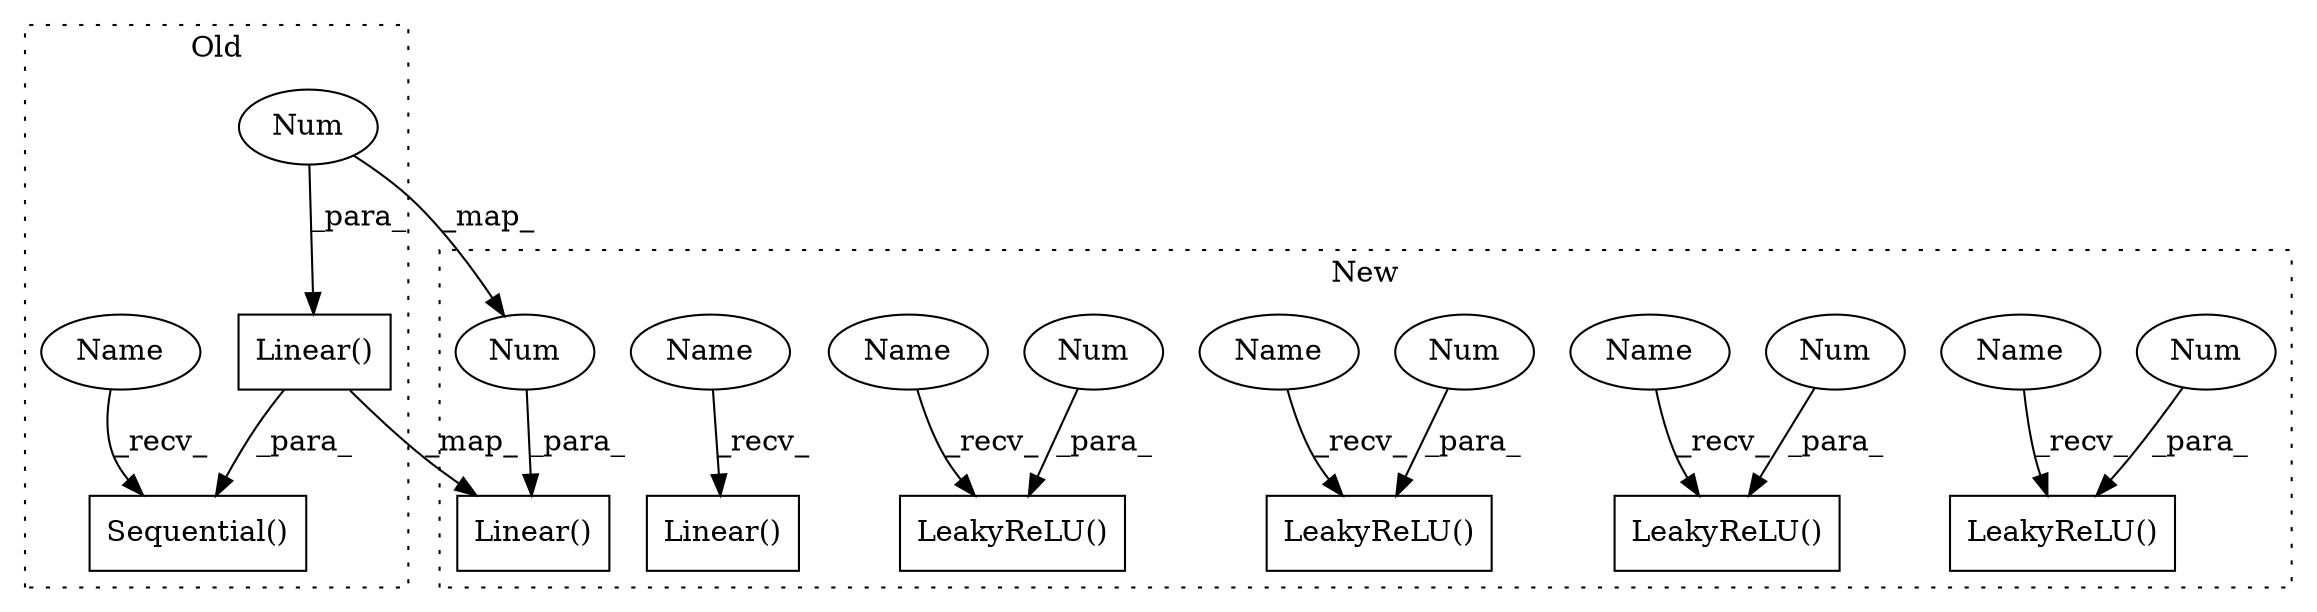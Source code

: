 digraph G {
subgraph cluster0 {
1 [label="Sequential()" a="75" s="3209,3461" l="27,10" shape="box"];
10 [label="Linear()" a="75" s="3319,3337" l="10,1" shape="box"];
12 [label="Num" a="76" s="3329" l="3" shape="ellipse"];
15 [label="Name" a="87" s="3209" l="2" shape="ellipse"];
label = "Old";
style="dotted";
}
subgraph cluster1 {
2 [label="LeakyReLU()" a="75" s="3309,3331" l="13,1" shape="box"];
3 [label="LeakyReLU()" a="75" s="3517,3539" l="13,1" shape="box"];
4 [label="Num" a="76" s="3530" l="3" shape="ellipse"];
5 [label="Num" a="76" s="3322" l="3" shape="ellipse"];
6 [label="LeakyReLU()" a="75" s="3413,3435" l="13,1" shape="box"];
7 [label="Num" a="76" s="3426" l="3" shape="ellipse"];
8 [label="LeakyReLU()" a="75" s="3623,3645" l="13,1" shape="box"];
9 [label="Num" a="76" s="3636" l="3" shape="ellipse"];
11 [label="Linear()" a="75" s="3347,3365" l="10,1" shape="box"];
13 [label="Num" a="76" s="3357" l="3" shape="ellipse"];
14 [label="Linear()" a="75" s="3555,3574" l="10,1" shape="box"];
16 [label="Name" a="87" s="3555" l="2" shape="ellipse"];
17 [label="Name" a="87" s="3623" l="2" shape="ellipse"];
18 [label="Name" a="87" s="3309" l="2" shape="ellipse"];
19 [label="Name" a="87" s="3413" l="2" shape="ellipse"];
20 [label="Name" a="87" s="3517" l="2" shape="ellipse"];
label = "New";
style="dotted";
}
4 -> 3 [label="_para_"];
5 -> 2 [label="_para_"];
7 -> 6 [label="_para_"];
9 -> 8 [label="_para_"];
10 -> 1 [label="_para_"];
10 -> 11 [label="_map_"];
12 -> 13 [label="_map_"];
12 -> 10 [label="_para_"];
13 -> 11 [label="_para_"];
15 -> 1 [label="_recv_"];
16 -> 14 [label="_recv_"];
17 -> 8 [label="_recv_"];
18 -> 2 [label="_recv_"];
19 -> 6 [label="_recv_"];
20 -> 3 [label="_recv_"];
}